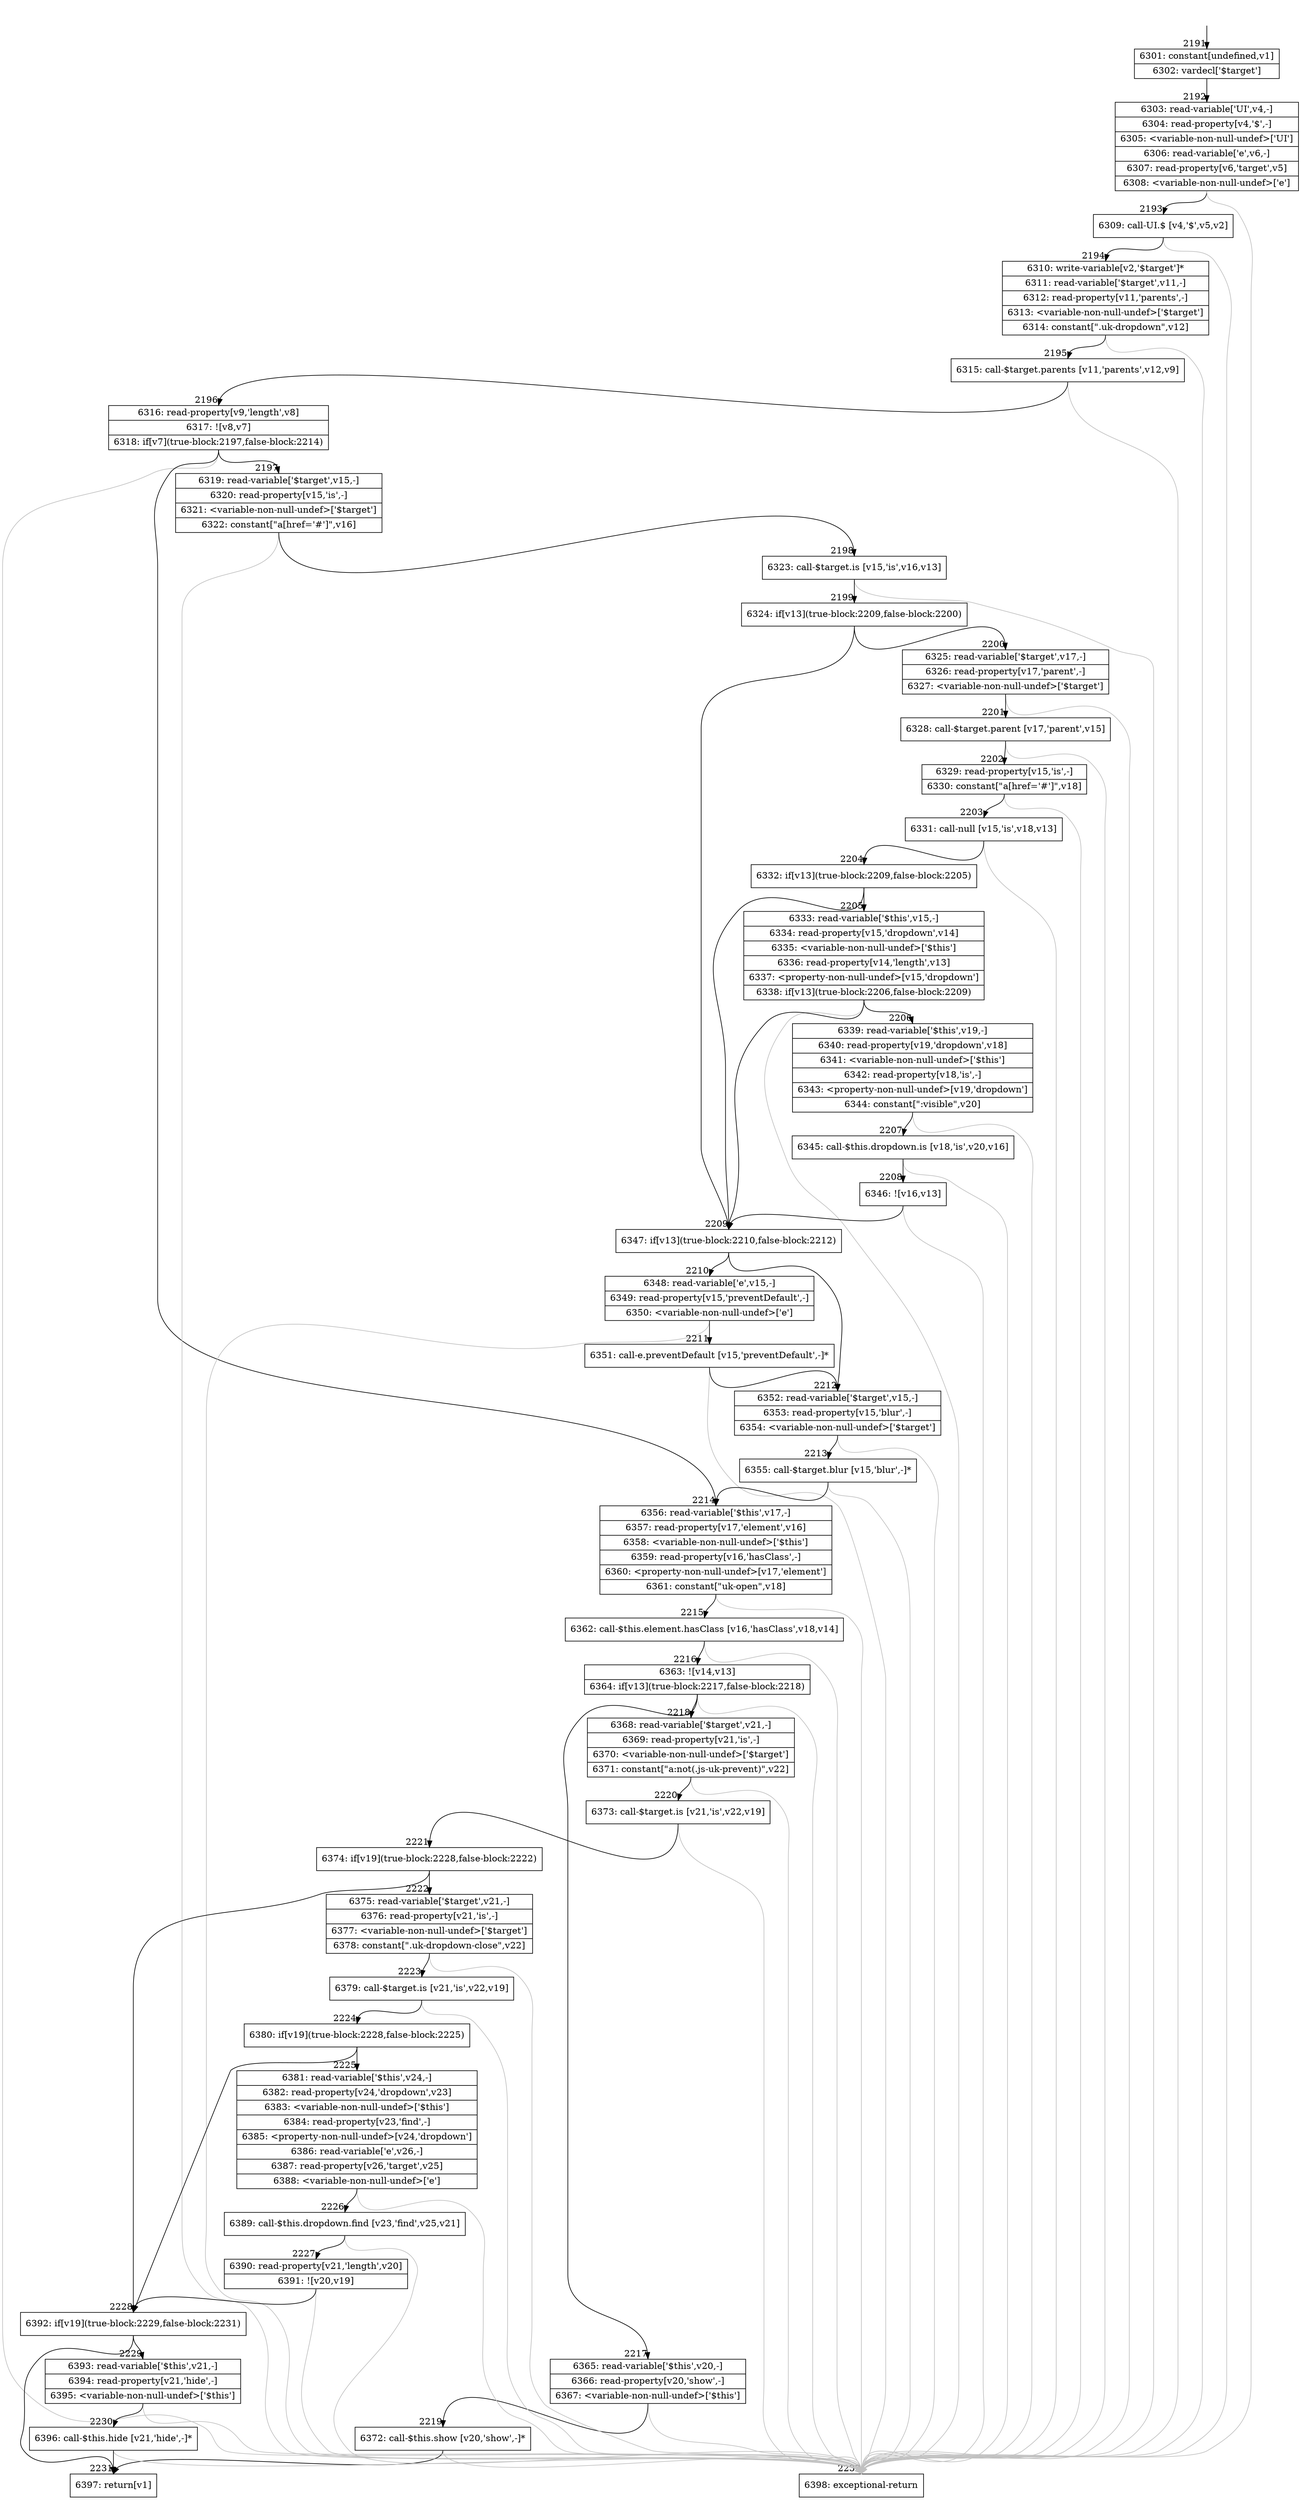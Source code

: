 digraph {
rankdir="TD"
BB_entry178[shape=none,label=""];
BB_entry178 -> BB2191 [tailport=s, headport=n, headlabel="    2191"]
BB2191 [shape=record label="{6301: constant[undefined,v1]|6302: vardecl['$target']}" ] 
BB2191 -> BB2192 [tailport=s, headport=n, headlabel="      2192"]
BB2192 [shape=record label="{6303: read-variable['UI',v4,-]|6304: read-property[v4,'$',-]|6305: \<variable-non-null-undef\>['UI']|6306: read-variable['e',v6,-]|6307: read-property[v6,'target',v5]|6308: \<variable-non-null-undef\>['e']}" ] 
BB2192 -> BB2193 [tailport=s, headport=n, headlabel="      2193"]
BB2192 -> BB2232 [tailport=s, headport=n, color=gray, headlabel="      2232"]
BB2193 [shape=record label="{6309: call-UI.$ [v4,'$',v5,v2]}" ] 
BB2193 -> BB2194 [tailport=s, headport=n, headlabel="      2194"]
BB2193 -> BB2232 [tailport=s, headport=n, color=gray]
BB2194 [shape=record label="{6310: write-variable[v2,'$target']*|6311: read-variable['$target',v11,-]|6312: read-property[v11,'parents',-]|6313: \<variable-non-null-undef\>['$target']|6314: constant[\".uk-dropdown\",v12]}" ] 
BB2194 -> BB2195 [tailport=s, headport=n, headlabel="      2195"]
BB2194 -> BB2232 [tailport=s, headport=n, color=gray]
BB2195 [shape=record label="{6315: call-$target.parents [v11,'parents',v12,v9]}" ] 
BB2195 -> BB2196 [tailport=s, headport=n, headlabel="      2196"]
BB2195 -> BB2232 [tailport=s, headport=n, color=gray]
BB2196 [shape=record label="{6316: read-property[v9,'length',v8]|6317: ![v8,v7]|6318: if[v7](true-block:2197,false-block:2214)}" ] 
BB2196 -> BB2197 [tailport=s, headport=n, headlabel="      2197"]
BB2196 -> BB2214 [tailport=s, headport=n, headlabel="      2214"]
BB2196 -> BB2232 [tailport=s, headport=n, color=gray]
BB2197 [shape=record label="{6319: read-variable['$target',v15,-]|6320: read-property[v15,'is',-]|6321: \<variable-non-null-undef\>['$target']|6322: constant[\"a[href='#']\",v16]}" ] 
BB2197 -> BB2198 [tailport=s, headport=n, headlabel="      2198"]
BB2197 -> BB2232 [tailport=s, headport=n, color=gray]
BB2198 [shape=record label="{6323: call-$target.is [v15,'is',v16,v13]}" ] 
BB2198 -> BB2199 [tailport=s, headport=n, headlabel="      2199"]
BB2198 -> BB2232 [tailport=s, headport=n, color=gray]
BB2199 [shape=record label="{6324: if[v13](true-block:2209,false-block:2200)}" ] 
BB2199 -> BB2209 [tailport=s, headport=n, headlabel="      2209"]
BB2199 -> BB2200 [tailport=s, headport=n, headlabel="      2200"]
BB2200 [shape=record label="{6325: read-variable['$target',v17,-]|6326: read-property[v17,'parent',-]|6327: \<variable-non-null-undef\>['$target']}" ] 
BB2200 -> BB2201 [tailport=s, headport=n, headlabel="      2201"]
BB2200 -> BB2232 [tailport=s, headport=n, color=gray]
BB2201 [shape=record label="{6328: call-$target.parent [v17,'parent',v15]}" ] 
BB2201 -> BB2202 [tailport=s, headport=n, headlabel="      2202"]
BB2201 -> BB2232 [tailport=s, headport=n, color=gray]
BB2202 [shape=record label="{6329: read-property[v15,'is',-]|6330: constant[\"a[href='#']\",v18]}" ] 
BB2202 -> BB2203 [tailport=s, headport=n, headlabel="      2203"]
BB2202 -> BB2232 [tailport=s, headport=n, color=gray]
BB2203 [shape=record label="{6331: call-null [v15,'is',v18,v13]}" ] 
BB2203 -> BB2204 [tailport=s, headport=n, headlabel="      2204"]
BB2203 -> BB2232 [tailport=s, headport=n, color=gray]
BB2204 [shape=record label="{6332: if[v13](true-block:2209,false-block:2205)}" ] 
BB2204 -> BB2209 [tailport=s, headport=n]
BB2204 -> BB2205 [tailport=s, headport=n, headlabel="      2205"]
BB2205 [shape=record label="{6333: read-variable['$this',v15,-]|6334: read-property[v15,'dropdown',v14]|6335: \<variable-non-null-undef\>['$this']|6336: read-property[v14,'length',v13]|6337: \<property-non-null-undef\>[v15,'dropdown']|6338: if[v13](true-block:2206,false-block:2209)}" ] 
BB2205 -> BB2209 [tailport=s, headport=n]
BB2205 -> BB2206 [tailport=s, headport=n, headlabel="      2206"]
BB2205 -> BB2232 [tailport=s, headport=n, color=gray]
BB2206 [shape=record label="{6339: read-variable['$this',v19,-]|6340: read-property[v19,'dropdown',v18]|6341: \<variable-non-null-undef\>['$this']|6342: read-property[v18,'is',-]|6343: \<property-non-null-undef\>[v19,'dropdown']|6344: constant[\":visible\",v20]}" ] 
BB2206 -> BB2207 [tailport=s, headport=n, headlabel="      2207"]
BB2206 -> BB2232 [tailport=s, headport=n, color=gray]
BB2207 [shape=record label="{6345: call-$this.dropdown.is [v18,'is',v20,v16]}" ] 
BB2207 -> BB2208 [tailport=s, headport=n, headlabel="      2208"]
BB2207 -> BB2232 [tailport=s, headport=n, color=gray]
BB2208 [shape=record label="{6346: ![v16,v13]}" ] 
BB2208 -> BB2209 [tailport=s, headport=n]
BB2208 -> BB2232 [tailport=s, headport=n, color=gray]
BB2209 [shape=record label="{6347: if[v13](true-block:2210,false-block:2212)}" ] 
BB2209 -> BB2210 [tailport=s, headport=n, headlabel="      2210"]
BB2209 -> BB2212 [tailport=s, headport=n, headlabel="      2212"]
BB2210 [shape=record label="{6348: read-variable['e',v15,-]|6349: read-property[v15,'preventDefault',-]|6350: \<variable-non-null-undef\>['e']}" ] 
BB2210 -> BB2211 [tailport=s, headport=n, headlabel="      2211"]
BB2210 -> BB2232 [tailport=s, headport=n, color=gray]
BB2211 [shape=record label="{6351: call-e.preventDefault [v15,'preventDefault',-]*}" ] 
BB2211 -> BB2212 [tailport=s, headport=n]
BB2211 -> BB2232 [tailport=s, headport=n, color=gray]
BB2212 [shape=record label="{6352: read-variable['$target',v15,-]|6353: read-property[v15,'blur',-]|6354: \<variable-non-null-undef\>['$target']}" ] 
BB2212 -> BB2213 [tailport=s, headport=n, headlabel="      2213"]
BB2212 -> BB2232 [tailport=s, headport=n, color=gray]
BB2213 [shape=record label="{6355: call-$target.blur [v15,'blur',-]*}" ] 
BB2213 -> BB2214 [tailport=s, headport=n]
BB2213 -> BB2232 [tailport=s, headport=n, color=gray]
BB2214 [shape=record label="{6356: read-variable['$this',v17,-]|6357: read-property[v17,'element',v16]|6358: \<variable-non-null-undef\>['$this']|6359: read-property[v16,'hasClass',-]|6360: \<property-non-null-undef\>[v17,'element']|6361: constant[\"uk-open\",v18]}" ] 
BB2214 -> BB2215 [tailport=s, headport=n, headlabel="      2215"]
BB2214 -> BB2232 [tailport=s, headport=n, color=gray]
BB2215 [shape=record label="{6362: call-$this.element.hasClass [v16,'hasClass',v18,v14]}" ] 
BB2215 -> BB2216 [tailport=s, headport=n, headlabel="      2216"]
BB2215 -> BB2232 [tailport=s, headport=n, color=gray]
BB2216 [shape=record label="{6363: ![v14,v13]|6364: if[v13](true-block:2217,false-block:2218)}" ] 
BB2216 -> BB2217 [tailport=s, headport=n, headlabel="      2217"]
BB2216 -> BB2218 [tailport=s, headport=n, headlabel="      2218"]
BB2216 -> BB2232 [tailport=s, headport=n, color=gray]
BB2217 [shape=record label="{6365: read-variable['$this',v20,-]|6366: read-property[v20,'show',-]|6367: \<variable-non-null-undef\>['$this']}" ] 
BB2217 -> BB2219 [tailport=s, headport=n, headlabel="      2219"]
BB2217 -> BB2232 [tailport=s, headport=n, color=gray]
BB2218 [shape=record label="{6368: read-variable['$target',v21,-]|6369: read-property[v21,'is',-]|6370: \<variable-non-null-undef\>['$target']|6371: constant[\"a:not(.js-uk-prevent)\",v22]}" ] 
BB2218 -> BB2220 [tailport=s, headport=n, headlabel="      2220"]
BB2218 -> BB2232 [tailport=s, headport=n, color=gray]
BB2219 [shape=record label="{6372: call-$this.show [v20,'show',-]*}" ] 
BB2219 -> BB2231 [tailport=s, headport=n, headlabel="      2231"]
BB2219 -> BB2232 [tailport=s, headport=n, color=gray]
BB2220 [shape=record label="{6373: call-$target.is [v21,'is',v22,v19]}" ] 
BB2220 -> BB2221 [tailport=s, headport=n, headlabel="      2221"]
BB2220 -> BB2232 [tailport=s, headport=n, color=gray]
BB2221 [shape=record label="{6374: if[v19](true-block:2228,false-block:2222)}" ] 
BB2221 -> BB2228 [tailport=s, headport=n, headlabel="      2228"]
BB2221 -> BB2222 [tailport=s, headport=n, headlabel="      2222"]
BB2222 [shape=record label="{6375: read-variable['$target',v21,-]|6376: read-property[v21,'is',-]|6377: \<variable-non-null-undef\>['$target']|6378: constant[\".uk-dropdown-close\",v22]}" ] 
BB2222 -> BB2223 [tailport=s, headport=n, headlabel="      2223"]
BB2222 -> BB2232 [tailport=s, headport=n, color=gray]
BB2223 [shape=record label="{6379: call-$target.is [v21,'is',v22,v19]}" ] 
BB2223 -> BB2224 [tailport=s, headport=n, headlabel="      2224"]
BB2223 -> BB2232 [tailport=s, headport=n, color=gray]
BB2224 [shape=record label="{6380: if[v19](true-block:2228,false-block:2225)}" ] 
BB2224 -> BB2228 [tailport=s, headport=n]
BB2224 -> BB2225 [tailport=s, headport=n, headlabel="      2225"]
BB2225 [shape=record label="{6381: read-variable['$this',v24,-]|6382: read-property[v24,'dropdown',v23]|6383: \<variable-non-null-undef\>['$this']|6384: read-property[v23,'find',-]|6385: \<property-non-null-undef\>[v24,'dropdown']|6386: read-variable['e',v26,-]|6387: read-property[v26,'target',v25]|6388: \<variable-non-null-undef\>['e']}" ] 
BB2225 -> BB2226 [tailport=s, headport=n, headlabel="      2226"]
BB2225 -> BB2232 [tailport=s, headport=n, color=gray]
BB2226 [shape=record label="{6389: call-$this.dropdown.find [v23,'find',v25,v21]}" ] 
BB2226 -> BB2227 [tailport=s, headport=n, headlabel="      2227"]
BB2226 -> BB2232 [tailport=s, headport=n, color=gray]
BB2227 [shape=record label="{6390: read-property[v21,'length',v20]|6391: ![v20,v19]}" ] 
BB2227 -> BB2228 [tailport=s, headport=n]
BB2227 -> BB2232 [tailport=s, headport=n, color=gray]
BB2228 [shape=record label="{6392: if[v19](true-block:2229,false-block:2231)}" ] 
BB2228 -> BB2229 [tailport=s, headport=n, headlabel="      2229"]
BB2228 -> BB2231 [tailport=s, headport=n]
BB2229 [shape=record label="{6393: read-variable['$this',v21,-]|6394: read-property[v21,'hide',-]|6395: \<variable-non-null-undef\>['$this']}" ] 
BB2229 -> BB2230 [tailport=s, headport=n, headlabel="      2230"]
BB2229 -> BB2232 [tailport=s, headport=n, color=gray]
BB2230 [shape=record label="{6396: call-$this.hide [v21,'hide',-]*}" ] 
BB2230 -> BB2231 [tailport=s, headport=n]
BB2230 -> BB2232 [tailport=s, headport=n, color=gray]
BB2231 [shape=record label="{6397: return[v1]}" ] 
BB2232 [shape=record label="{6398: exceptional-return}" ] 
//#$~ 1741
}
